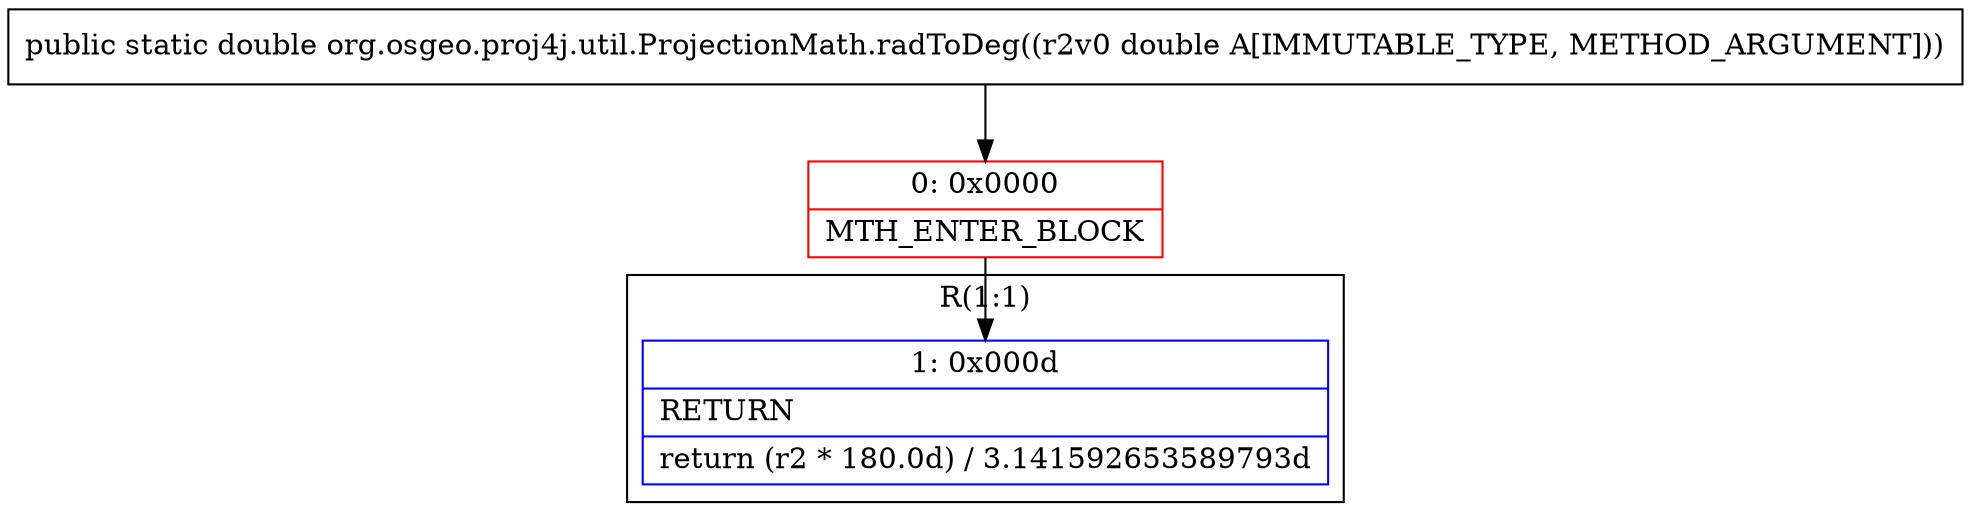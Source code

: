 digraph "CFG fororg.osgeo.proj4j.util.ProjectionMath.radToDeg(D)D" {
subgraph cluster_Region_1155989417 {
label = "R(1:1)";
node [shape=record,color=blue];
Node_1 [shape=record,label="{1\:\ 0x000d|RETURN\l|return (r2 * 180.0d) \/ 3.141592653589793d\l}"];
}
Node_0 [shape=record,color=red,label="{0\:\ 0x0000|MTH_ENTER_BLOCK\l}"];
MethodNode[shape=record,label="{public static double org.osgeo.proj4j.util.ProjectionMath.radToDeg((r2v0 double A[IMMUTABLE_TYPE, METHOD_ARGUMENT])) }"];
MethodNode -> Node_0;
Node_0 -> Node_1;
}

